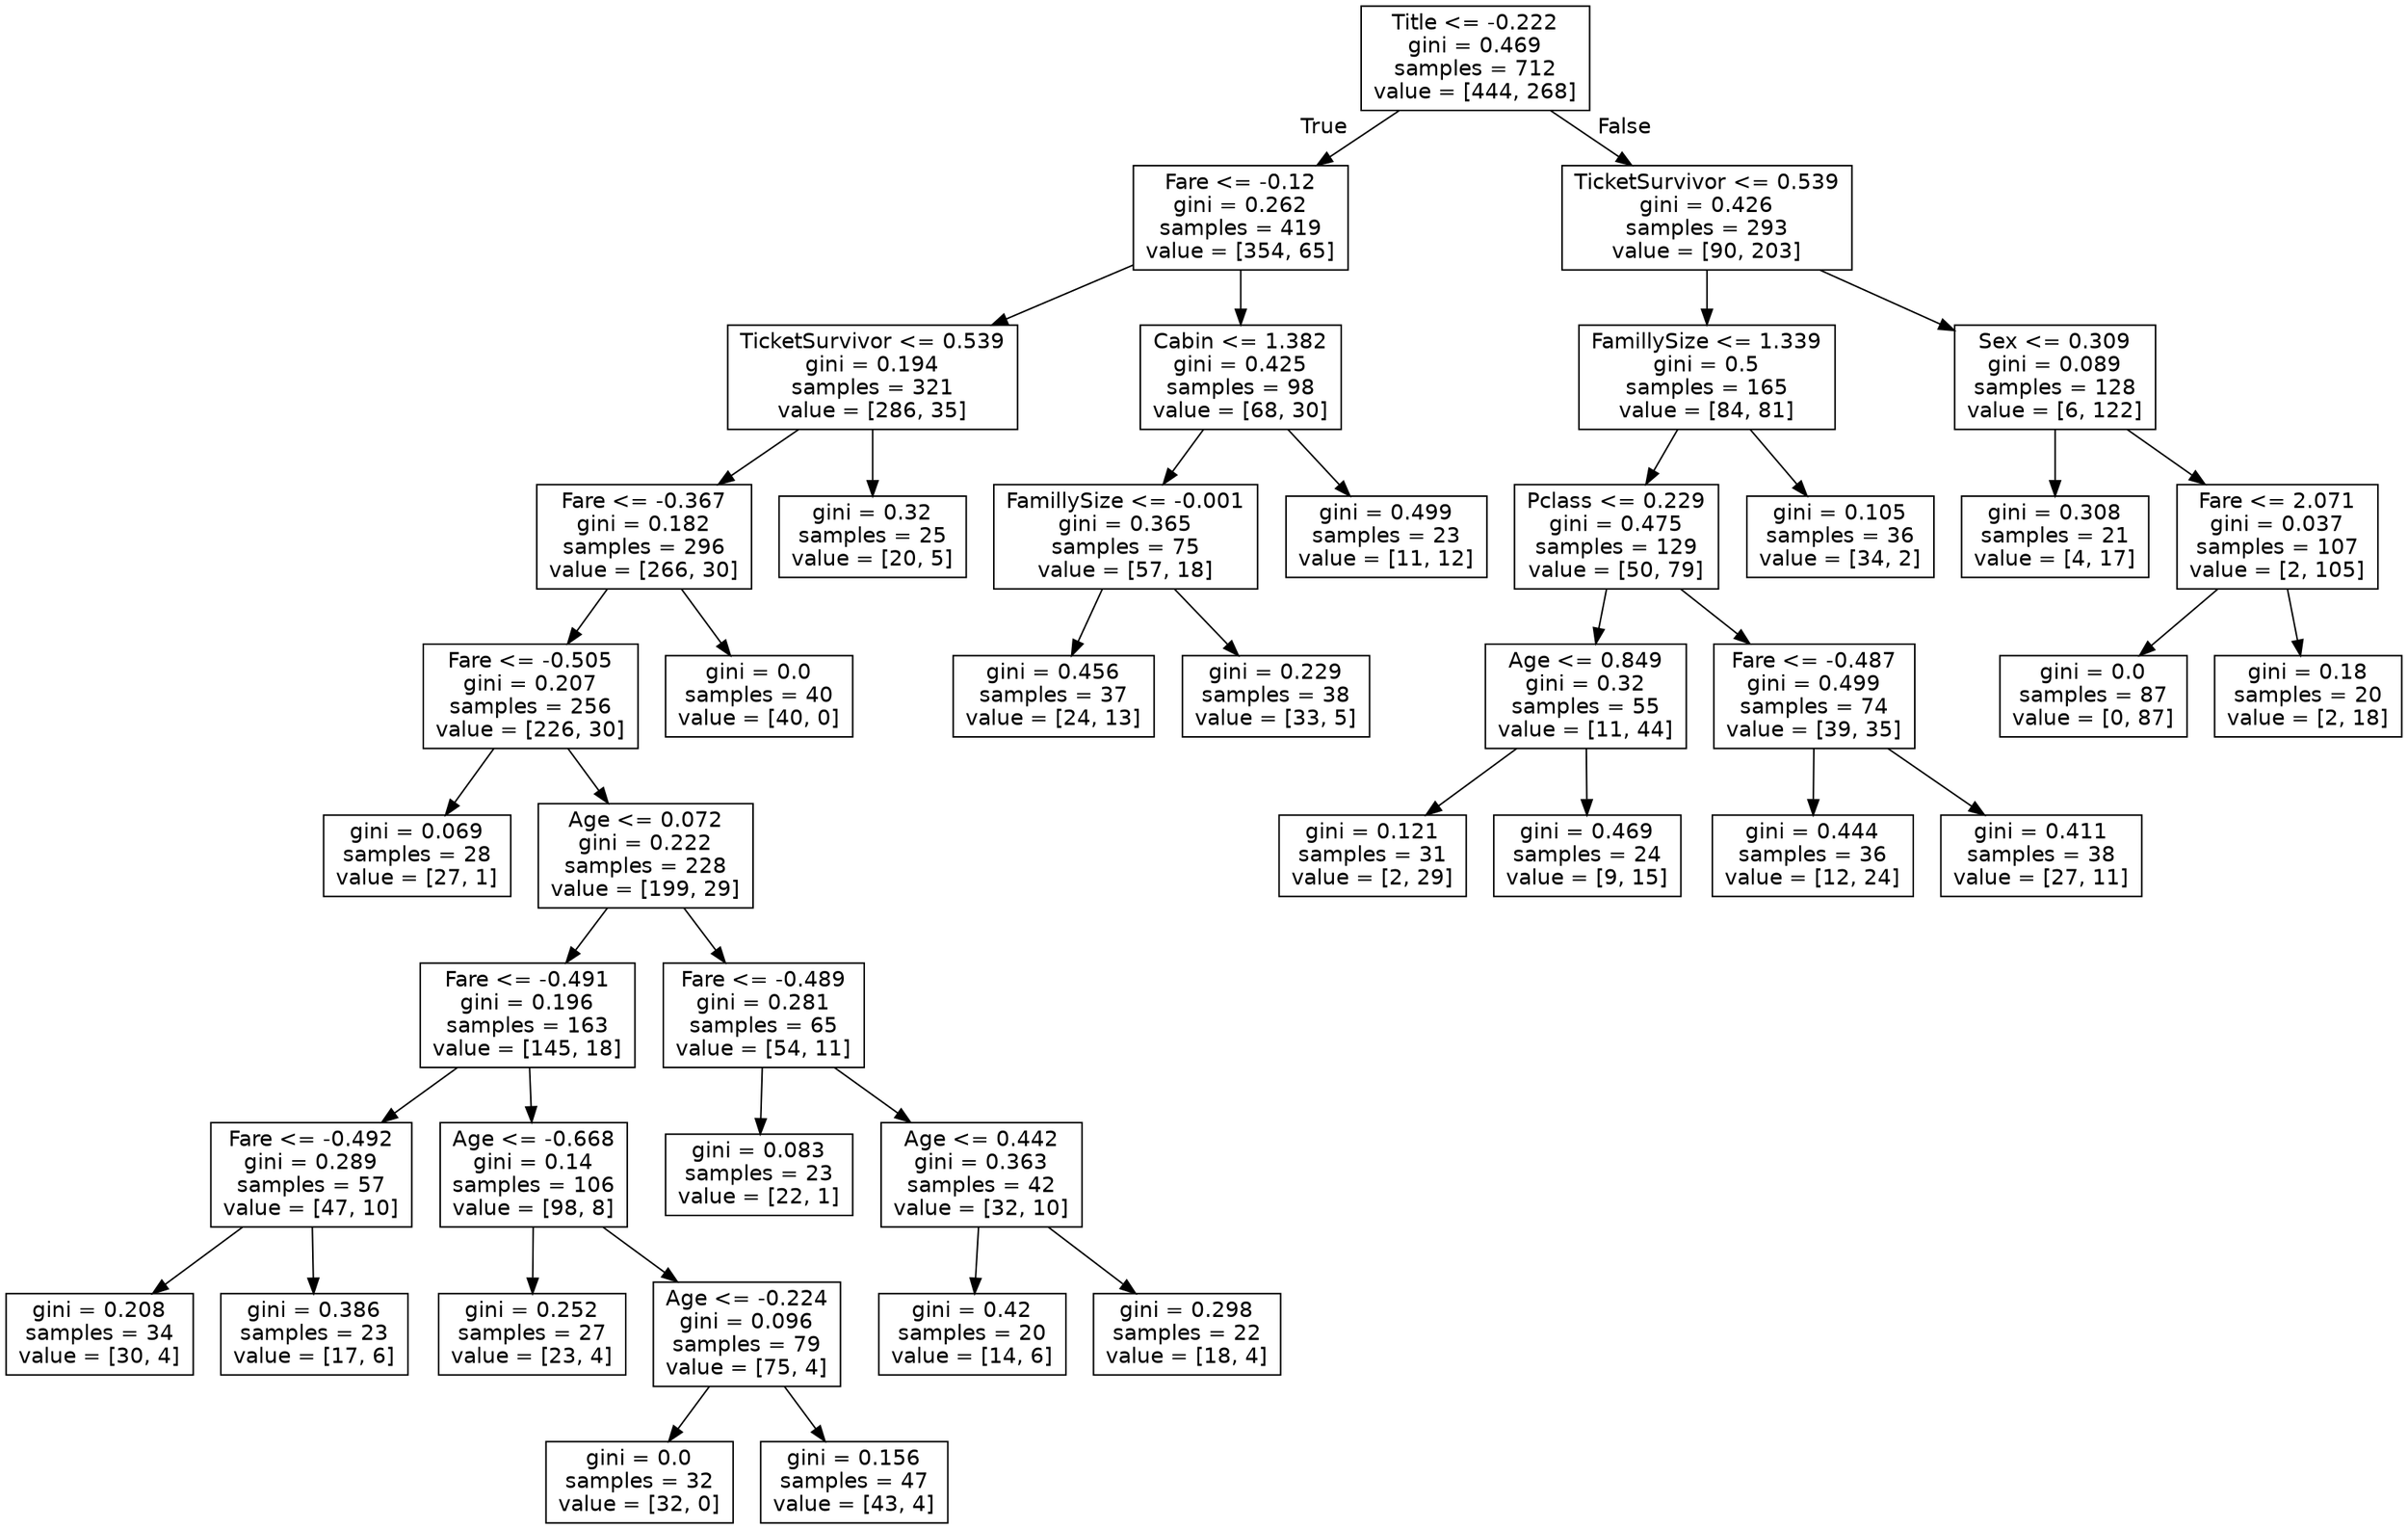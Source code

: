digraph Tree {
node [shape=box, fontname="helvetica"] ;
edge [fontname="helvetica"] ;
0 [label="Title <= -0.222\ngini = 0.469\nsamples = 712\nvalue = [444, 268]"] ;
1 [label="Fare <= -0.12\ngini = 0.262\nsamples = 419\nvalue = [354, 65]"] ;
0 -> 1 [labeldistance=2.5, labelangle=45, headlabel="True"] ;
2 [label="TicketSurvivor <= 0.539\ngini = 0.194\nsamples = 321\nvalue = [286, 35]"] ;
1 -> 2 ;
3 [label="Fare <= -0.367\ngini = 0.182\nsamples = 296\nvalue = [266, 30]"] ;
2 -> 3 ;
4 [label="Fare <= -0.505\ngini = 0.207\nsamples = 256\nvalue = [226, 30]"] ;
3 -> 4 ;
5 [label="gini = 0.069\nsamples = 28\nvalue = [27, 1]"] ;
4 -> 5 ;
6 [label="Age <= 0.072\ngini = 0.222\nsamples = 228\nvalue = [199, 29]"] ;
4 -> 6 ;
7 [label="Fare <= -0.491\ngini = 0.196\nsamples = 163\nvalue = [145, 18]"] ;
6 -> 7 ;
8 [label="Fare <= -0.492\ngini = 0.289\nsamples = 57\nvalue = [47, 10]"] ;
7 -> 8 ;
9 [label="gini = 0.208\nsamples = 34\nvalue = [30, 4]"] ;
8 -> 9 ;
10 [label="gini = 0.386\nsamples = 23\nvalue = [17, 6]"] ;
8 -> 10 ;
11 [label="Age <= -0.668\ngini = 0.14\nsamples = 106\nvalue = [98, 8]"] ;
7 -> 11 ;
12 [label="gini = 0.252\nsamples = 27\nvalue = [23, 4]"] ;
11 -> 12 ;
13 [label="Age <= -0.224\ngini = 0.096\nsamples = 79\nvalue = [75, 4]"] ;
11 -> 13 ;
14 [label="gini = 0.0\nsamples = 32\nvalue = [32, 0]"] ;
13 -> 14 ;
15 [label="gini = 0.156\nsamples = 47\nvalue = [43, 4]"] ;
13 -> 15 ;
16 [label="Fare <= -0.489\ngini = 0.281\nsamples = 65\nvalue = [54, 11]"] ;
6 -> 16 ;
17 [label="gini = 0.083\nsamples = 23\nvalue = [22, 1]"] ;
16 -> 17 ;
18 [label="Age <= 0.442\ngini = 0.363\nsamples = 42\nvalue = [32, 10]"] ;
16 -> 18 ;
19 [label="gini = 0.42\nsamples = 20\nvalue = [14, 6]"] ;
18 -> 19 ;
20 [label="gini = 0.298\nsamples = 22\nvalue = [18, 4]"] ;
18 -> 20 ;
21 [label="gini = 0.0\nsamples = 40\nvalue = [40, 0]"] ;
3 -> 21 ;
22 [label="gini = 0.32\nsamples = 25\nvalue = [20, 5]"] ;
2 -> 22 ;
23 [label="Cabin <= 1.382\ngini = 0.425\nsamples = 98\nvalue = [68, 30]"] ;
1 -> 23 ;
24 [label="FamillySize <= -0.001\ngini = 0.365\nsamples = 75\nvalue = [57, 18]"] ;
23 -> 24 ;
25 [label="gini = 0.456\nsamples = 37\nvalue = [24, 13]"] ;
24 -> 25 ;
26 [label="gini = 0.229\nsamples = 38\nvalue = [33, 5]"] ;
24 -> 26 ;
27 [label="gini = 0.499\nsamples = 23\nvalue = [11, 12]"] ;
23 -> 27 ;
28 [label="TicketSurvivor <= 0.539\ngini = 0.426\nsamples = 293\nvalue = [90, 203]"] ;
0 -> 28 [labeldistance=2.5, labelangle=-45, headlabel="False"] ;
29 [label="FamillySize <= 1.339\ngini = 0.5\nsamples = 165\nvalue = [84, 81]"] ;
28 -> 29 ;
30 [label="Pclass <= 0.229\ngini = 0.475\nsamples = 129\nvalue = [50, 79]"] ;
29 -> 30 ;
31 [label="Age <= 0.849\ngini = 0.32\nsamples = 55\nvalue = [11, 44]"] ;
30 -> 31 ;
32 [label="gini = 0.121\nsamples = 31\nvalue = [2, 29]"] ;
31 -> 32 ;
33 [label="gini = 0.469\nsamples = 24\nvalue = [9, 15]"] ;
31 -> 33 ;
34 [label="Fare <= -0.487\ngini = 0.499\nsamples = 74\nvalue = [39, 35]"] ;
30 -> 34 ;
35 [label="gini = 0.444\nsamples = 36\nvalue = [12, 24]"] ;
34 -> 35 ;
36 [label="gini = 0.411\nsamples = 38\nvalue = [27, 11]"] ;
34 -> 36 ;
37 [label="gini = 0.105\nsamples = 36\nvalue = [34, 2]"] ;
29 -> 37 ;
38 [label="Sex <= 0.309\ngini = 0.089\nsamples = 128\nvalue = [6, 122]"] ;
28 -> 38 ;
39 [label="gini = 0.308\nsamples = 21\nvalue = [4, 17]"] ;
38 -> 39 ;
40 [label="Fare <= 2.071\ngini = 0.037\nsamples = 107\nvalue = [2, 105]"] ;
38 -> 40 ;
41 [label="gini = 0.0\nsamples = 87\nvalue = [0, 87]"] ;
40 -> 41 ;
42 [label="gini = 0.18\nsamples = 20\nvalue = [2, 18]"] ;
40 -> 42 ;
}